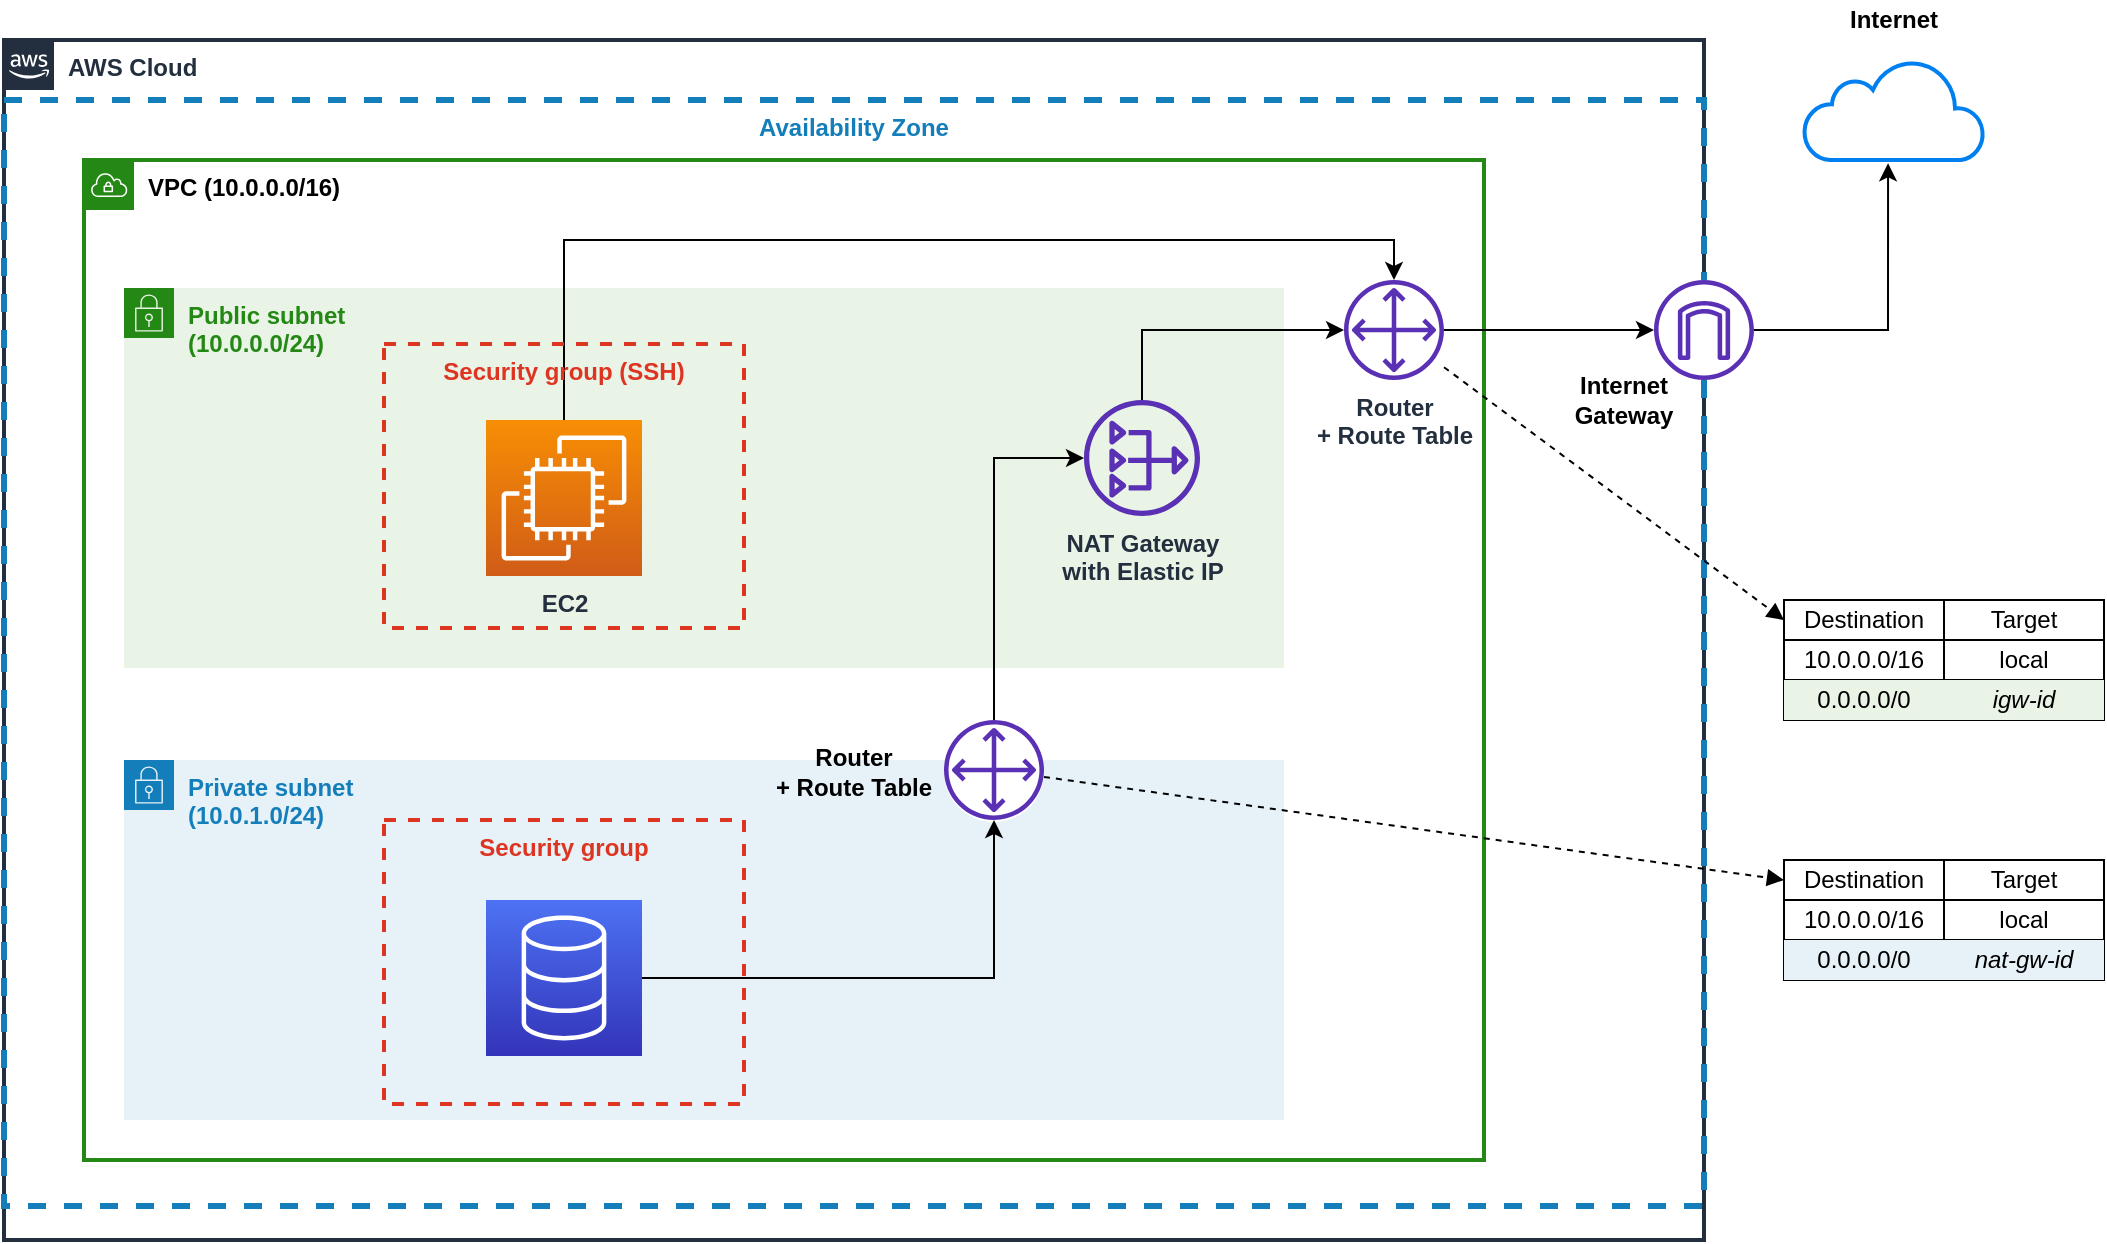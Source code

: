 <mxfile version="14.1.8" type="device"><diagram id="4D0uNt5-6QLpgudtHWD4" name="Page-1"><mxGraphModel dx="1422" dy="822" grid="1" gridSize="10" guides="1" tooltips="1" connect="1" arrows="1" fold="1" page="1" pageScale="1" pageWidth="1169" pageHeight="827" math="0" shadow="0"><root><mxCell id="0"/><mxCell id="1" parent="0"/><mxCell id="k_DIHOhwRYVe0rz_QL8n-1" value="&lt;b&gt;AWS Cloud&lt;/b&gt;" style="points=[[0,0],[0.25,0],[0.5,0],[0.75,0],[1,0],[1,0.25],[1,0.5],[1,0.75],[1,1],[0.75,1],[0.5,1],[0.25,1],[0,1],[0,0.75],[0,0.5],[0,0.25]];outlineConnect=0;gradientColor=none;html=1;whiteSpace=wrap;fontSize=12;fontStyle=0;shape=mxgraph.aws4.group;grIcon=mxgraph.aws4.group_aws_cloud_alt;strokeColor=#232F3E;fillColor=none;verticalAlign=top;align=left;spacingLeft=30;fontColor=#232F3E;dashed=0;strokeWidth=2;" vertex="1" parent="1"><mxGeometry x="50" y="120" width="850" height="600" as="geometry"/></mxCell><mxCell id="k_DIHOhwRYVe0rz_QL8n-7" value="Availability Zone" style="fillColor=none;strokeColor=#147EBA;verticalAlign=top;fontStyle=1;fontColor=#147EBA;strokeWidth=3;dashed=1;" vertex="1" parent="1"><mxGeometry x="50" y="150" width="850" height="553" as="geometry"/></mxCell><mxCell id="k_DIHOhwRYVe0rz_QL8n-2" value="&lt;b&gt;&lt;font color=&quot;#000000&quot;&gt;VPC (10.0.0.0/16)&lt;/font&gt;&lt;/b&gt;" style="points=[[0,0],[0.25,0],[0.5,0],[0.75,0],[1,0],[1,0.25],[1,0.5],[1,0.75],[1,1],[0.75,1],[0.5,1],[0.25,1],[0,1],[0,0.75],[0,0.5],[0,0.25]];outlineConnect=0;gradientColor=none;html=1;whiteSpace=wrap;fontSize=12;fontStyle=0;shape=mxgraph.aws4.group;grIcon=mxgraph.aws4.group_vpc;strokeColor=#248814;fillColor=none;verticalAlign=top;align=left;spacingLeft=30;fontColor=#AAB7B8;dashed=0;strokeWidth=2;" vertex="1" parent="1"><mxGeometry x="90" y="180" width="700" height="500" as="geometry"/></mxCell><mxCell id="k_DIHOhwRYVe0rz_QL8n-9" value="&lt;b&gt;Public subnet&lt;br&gt;(10.0.0.0/24)&lt;br&gt;&lt;/b&gt;" style="points=[[0,0],[0.25,0],[0.5,0],[0.75,0],[1,0],[1,0.25],[1,0.5],[1,0.75],[1,1],[0.75,1],[0.5,1],[0.25,1],[0,1],[0,0.75],[0,0.5],[0,0.25]];outlineConnect=0;gradientColor=none;html=1;whiteSpace=wrap;fontSize=12;fontStyle=0;shape=mxgraph.aws4.group;grIcon=mxgraph.aws4.group_security_group;grStroke=0;strokeColor=#248814;fillColor=#E9F3E6;verticalAlign=top;align=left;spacingLeft=30;fontColor=#248814;dashed=0;" vertex="1" parent="1"><mxGeometry x="110" y="244" width="580" height="190" as="geometry"/></mxCell><mxCell id="k_DIHOhwRYVe0rz_QL8n-10" value="&lt;b&gt;Private subnet&lt;br&gt;(10.0.1.0/24)&lt;br&gt;&lt;/b&gt;" style="points=[[0,0],[0.25,0],[0.5,0],[0.75,0],[1,0],[1,0.25],[1,0.5],[1,0.75],[1,1],[0.75,1],[0.5,1],[0.25,1],[0,1],[0,0.75],[0,0.5],[0,0.25]];outlineConnect=0;gradientColor=none;html=1;whiteSpace=wrap;fontSize=12;fontStyle=0;shape=mxgraph.aws4.group;grIcon=mxgraph.aws4.group_security_group;grStroke=0;strokeColor=#147EBA;fillColor=#E6F2F8;verticalAlign=top;align=left;spacingLeft=30;fontColor=#147EBA;dashed=0;" vertex="1" parent="1"><mxGeometry x="110" y="480" width="580" height="180" as="geometry"/></mxCell><mxCell id="k_DIHOhwRYVe0rz_QL8n-33" style="edgeStyle=orthogonalEdgeStyle;rounded=0;orthogonalLoop=1;jettySize=auto;html=1;" edge="1" parent="1" source="k_DIHOhwRYVe0rz_QL8n-31" target="k_DIHOhwRYVe0rz_QL8n-22"><mxGeometry relative="1" as="geometry"><Array as="points"><mxPoint x="330" y="220"/><mxPoint x="745" y="220"/></Array></mxGeometry></mxCell><mxCell id="k_DIHOhwRYVe0rz_QL8n-12" value="Security group (SSH)" style="fillColor=none;strokeColor=#DD3522;verticalAlign=top;fontStyle=1;fontColor=#DD3522;shadow=0;dashed=1;sketch=0;strokeWidth=2;" vertex="1" parent="1"><mxGeometry x="240" y="272" width="180" height="142" as="geometry"/></mxCell><mxCell id="k_DIHOhwRYVe0rz_QL8n-36" style="edgeStyle=orthogonalEdgeStyle;rounded=0;orthogonalLoop=1;jettySize=auto;html=1;" edge="1" parent="1" source="k_DIHOhwRYVe0rz_QL8n-4" target="k_DIHOhwRYVe0rz_QL8n-22"><mxGeometry relative="1" as="geometry"><Array as="points"><mxPoint x="619" y="265"/></Array></mxGeometry></mxCell><mxCell id="k_DIHOhwRYVe0rz_QL8n-4" value="&lt;b&gt;NAT Gateway&lt;br&gt;with Elastic IP&lt;br&gt;&lt;/b&gt;" style="outlineConnect=0;fontColor=#232F3E;gradientColor=none;fillColor=#5A30B5;strokeColor=none;dashed=0;verticalLabelPosition=bottom;verticalAlign=top;align=center;html=1;fontSize=12;fontStyle=0;aspect=fixed;pointerEvents=1;shape=mxgraph.aws4.nat_gateway;" vertex="1" parent="1"><mxGeometry x="590" y="300" width="58" height="58" as="geometry"/></mxCell><mxCell id="k_DIHOhwRYVe0rz_QL8n-13" value="Security group" style="fillColor=none;strokeColor=#DD3522;verticalAlign=top;fontStyle=1;fontColor=#DD3522;shadow=0;dashed=1;sketch=0;strokeWidth=2;" vertex="1" parent="1"><mxGeometry x="240" y="510" width="180" height="142" as="geometry"/></mxCell><mxCell id="k_DIHOhwRYVe0rz_QL8n-19" value="" style="group" vertex="1" connectable="0" parent="1"><mxGeometry x="520" y="460" width="50" height="51" as="geometry"/></mxCell><mxCell id="k_DIHOhwRYVe0rz_QL8n-15" value="" style="ellipse;whiteSpace=wrap;html=1;shadow=0;dashed=1;sketch=0;strokeWidth=1;gradientColor=none;fillColor=#FFFFFF;strokeColor=none;" vertex="1" parent="k_DIHOhwRYVe0rz_QL8n-19"><mxGeometry y="1" width="50" height="50" as="geometry"/></mxCell><mxCell id="k_DIHOhwRYVe0rz_QL8n-17" value="" style="outlineConnect=0;fontColor=#232F3E;fillColor=#5A30B5;strokeColor=none;dashed=0;verticalLabelPosition=bottom;verticalAlign=top;align=center;html=1;fontSize=12;fontStyle=0;aspect=fixed;pointerEvents=1;shape=mxgraph.aws4.customer_gateway;sketch=0;shadow=0;" vertex="1" parent="k_DIHOhwRYVe0rz_QL8n-19"><mxGeometry width="50" height="50" as="geometry"/></mxCell><mxCell id="k_DIHOhwRYVe0rz_QL8n-20" value="" style="group" vertex="1" connectable="0" parent="1"><mxGeometry x="720" y="240" width="50" height="51" as="geometry"/></mxCell><mxCell id="k_DIHOhwRYVe0rz_QL8n-21" value="" style="ellipse;whiteSpace=wrap;html=1;shadow=0;dashed=1;sketch=0;strokeWidth=1;gradientColor=none;fillColor=#FFFFFF;strokeColor=none;" vertex="1" parent="k_DIHOhwRYVe0rz_QL8n-20"><mxGeometry y="1" width="50" height="50" as="geometry"/></mxCell><mxCell id="k_DIHOhwRYVe0rz_QL8n-22" value="&lt;b&gt;Router&lt;br&gt;+ Route Table&lt;/b&gt;" style="outlineConnect=0;fontColor=#232F3E;fillColor=#5A30B5;strokeColor=none;dashed=0;verticalLabelPosition=bottom;verticalAlign=top;align=center;html=1;fontSize=12;fontStyle=0;aspect=fixed;pointerEvents=1;shape=mxgraph.aws4.customer_gateway;sketch=0;shadow=0;" vertex="1" parent="k_DIHOhwRYVe0rz_QL8n-20"><mxGeometry width="50" height="50" as="geometry"/></mxCell><mxCell id="k_DIHOhwRYVe0rz_QL8n-25" value="" style="html=1;verticalLabelPosition=bottom;align=center;labelBackgroundColor=#ffffff;verticalAlign=top;strokeWidth=2;strokeColor=#0080F0;shadow=0;dashed=0;shape=mxgraph.ios7.icons.cloud;sketch=0;fillColor=#FFFFFF;gradientColor=none;" vertex="1" parent="1"><mxGeometry x="950" y="130" width="90" height="50" as="geometry"/></mxCell><mxCell id="k_DIHOhwRYVe0rz_QL8n-30" value="" style="group" vertex="1" connectable="0" parent="1"><mxGeometry x="875" y="240" width="50" height="50" as="geometry"/></mxCell><mxCell id="k_DIHOhwRYVe0rz_QL8n-27" value="" style="ellipse;whiteSpace=wrap;html=1;shadow=0;dashed=1;sketch=0;strokeWidth=1;gradientColor=none;fillColor=#FFFFFF;strokeColor=none;" vertex="1" parent="k_DIHOhwRYVe0rz_QL8n-30"><mxGeometry width="50" height="50" as="geometry"/></mxCell><mxCell id="k_DIHOhwRYVe0rz_QL8n-29" value="" style="outlineConnect=0;fontColor=#232F3E;gradientColor=none;fillColor=#5A30B5;strokeColor=none;dashed=0;verticalLabelPosition=bottom;verticalAlign=top;align=center;html=1;fontSize=12;fontStyle=0;aspect=fixed;pointerEvents=1;shape=mxgraph.aws4.internet_gateway;shadow=0;sketch=0;" vertex="1" parent="k_DIHOhwRYVe0rz_QL8n-30"><mxGeometry width="50" height="50" as="geometry"/></mxCell><mxCell id="k_DIHOhwRYVe0rz_QL8n-31" value="&lt;b&gt;EC2&lt;/b&gt;" style="outlineConnect=0;fontColor=#232F3E;gradientColor=#F78E04;gradientDirection=north;fillColor=#D05C17;strokeColor=#ffffff;dashed=0;verticalLabelPosition=bottom;verticalAlign=top;align=center;html=1;fontSize=12;fontStyle=0;aspect=fixed;shape=mxgraph.aws4.resourceIcon;resIcon=mxgraph.aws4.ec2;shadow=0;sketch=0;" vertex="1" parent="1"><mxGeometry x="291" y="310" width="78" height="78" as="geometry"/></mxCell><mxCell id="k_DIHOhwRYVe0rz_QL8n-34" style="edgeStyle=orthogonalEdgeStyle;rounded=0;orthogonalLoop=1;jettySize=auto;html=1;" edge="1" parent="1" source="k_DIHOhwRYVe0rz_QL8n-32" target="k_DIHOhwRYVe0rz_QL8n-17"><mxGeometry relative="1" as="geometry"/></mxCell><mxCell id="k_DIHOhwRYVe0rz_QL8n-32" value="" style="outlineConnect=0;fontColor=#232F3E;gradientColor=#4D72F3;gradientDirection=north;fillColor=#3334B9;strokeColor=#ffffff;dashed=0;verticalLabelPosition=bottom;verticalAlign=top;align=center;html=1;fontSize=12;fontStyle=0;aspect=fixed;shape=mxgraph.aws4.resourceIcon;resIcon=mxgraph.aws4.database;shadow=0;sketch=0;" vertex="1" parent="1"><mxGeometry x="291" y="550" width="78" height="78" as="geometry"/></mxCell><mxCell id="k_DIHOhwRYVe0rz_QL8n-35" style="edgeStyle=orthogonalEdgeStyle;rounded=0;orthogonalLoop=1;jettySize=auto;html=1;" edge="1" parent="1" source="k_DIHOhwRYVe0rz_QL8n-17" target="k_DIHOhwRYVe0rz_QL8n-4"><mxGeometry relative="1" as="geometry"><Array as="points"><mxPoint x="545" y="329"/></Array></mxGeometry></mxCell><mxCell id="k_DIHOhwRYVe0rz_QL8n-37" style="edgeStyle=orthogonalEdgeStyle;rounded=0;orthogonalLoop=1;jettySize=auto;html=1;" edge="1" parent="1" source="k_DIHOhwRYVe0rz_QL8n-22" target="k_DIHOhwRYVe0rz_QL8n-29"><mxGeometry relative="1" as="geometry"/></mxCell><mxCell id="k_DIHOhwRYVe0rz_QL8n-38" style="edgeStyle=orthogonalEdgeStyle;rounded=0;orthogonalLoop=1;jettySize=auto;html=1;entryX=0.467;entryY=1.033;entryDx=0;entryDy=0;entryPerimeter=0;" edge="1" parent="1" source="k_DIHOhwRYVe0rz_QL8n-29" target="k_DIHOhwRYVe0rz_QL8n-25"><mxGeometry relative="1" as="geometry"/></mxCell><mxCell id="k_DIHOhwRYVe0rz_QL8n-39" value="&lt;b&gt;Router&lt;br&gt;+ Route Table&lt;/b&gt;" style="text;html=1;strokeColor=none;fillColor=none;align=center;verticalAlign=middle;whiteSpace=wrap;rounded=0;shadow=0;dashed=1;sketch=0;" vertex="1" parent="1"><mxGeometry x="425" y="475.5" width="100" height="20" as="geometry"/></mxCell><mxCell id="k_DIHOhwRYVe0rz_QL8n-40" value="&lt;b&gt;Internet &lt;br&gt;Gateway&lt;/b&gt;" style="text;html=1;strokeColor=none;fillColor=none;align=center;verticalAlign=middle;whiteSpace=wrap;rounded=0;shadow=0;dashed=1;sketch=0;" vertex="1" parent="1"><mxGeometry x="810" y="290" width="100" height="20" as="geometry"/></mxCell><mxCell id="k_DIHOhwRYVe0rz_QL8n-41" value="&lt;b&gt;Internet&lt;/b&gt;" style="text;html=1;strokeColor=none;fillColor=none;align=center;verticalAlign=middle;whiteSpace=wrap;rounded=0;shadow=0;dashed=1;sketch=0;" vertex="1" parent="1"><mxGeometry x="945" y="100" width="100" height="20" as="geometry"/></mxCell><mxCell id="k_DIHOhwRYVe0rz_QL8n-42" value="" style="shape=table;html=1;whiteSpace=wrap;startSize=0;container=1;collapsible=0;childLayout=tableLayout;shadow=0;sketch=0;strokeWidth=1;fillColor=#FFFFFF;gradientColor=none;" vertex="1" parent="1"><mxGeometry x="940" y="400" width="160" height="60" as="geometry"/></mxCell><mxCell id="k_DIHOhwRYVe0rz_QL8n-43" value="" style="shape=partialRectangle;html=1;whiteSpace=wrap;collapsible=0;dropTarget=0;pointerEvents=0;fillColor=none;top=0;left=0;bottom=0;right=0;points=[[0,0.5],[1,0.5]];portConstraint=eastwest;" vertex="1" parent="k_DIHOhwRYVe0rz_QL8n-42"><mxGeometry width="160" height="20" as="geometry"/></mxCell><mxCell id="k_DIHOhwRYVe0rz_QL8n-44" value="Destination" style="shape=partialRectangle;html=1;whiteSpace=wrap;connectable=0;fillColor=none;top=0;left=0;bottom=0;right=0;overflow=hidden;" vertex="1" parent="k_DIHOhwRYVe0rz_QL8n-43"><mxGeometry width="80" height="20" as="geometry"/></mxCell><mxCell id="k_DIHOhwRYVe0rz_QL8n-45" value="Target" style="shape=partialRectangle;html=1;whiteSpace=wrap;connectable=0;fillColor=none;top=0;left=0;bottom=0;right=0;overflow=hidden;" vertex="1" parent="k_DIHOhwRYVe0rz_QL8n-43"><mxGeometry x="80" width="80" height="20" as="geometry"/></mxCell><mxCell id="k_DIHOhwRYVe0rz_QL8n-47" value="" style="shape=partialRectangle;html=1;whiteSpace=wrap;collapsible=0;dropTarget=0;pointerEvents=0;fillColor=none;top=0;left=0;bottom=0;right=0;points=[[0,0.5],[1,0.5]];portConstraint=eastwest;" vertex="1" parent="k_DIHOhwRYVe0rz_QL8n-42"><mxGeometry y="20" width="160" height="20" as="geometry"/></mxCell><mxCell id="k_DIHOhwRYVe0rz_QL8n-48" value="10.0.0.0/16" style="shape=partialRectangle;html=1;whiteSpace=wrap;connectable=0;fillColor=none;top=0;left=0;bottom=0;right=0;overflow=hidden;" vertex="1" parent="k_DIHOhwRYVe0rz_QL8n-47"><mxGeometry width="80" height="20" as="geometry"/></mxCell><mxCell id="k_DIHOhwRYVe0rz_QL8n-49" value="local" style="shape=partialRectangle;html=1;whiteSpace=wrap;connectable=0;fillColor=none;top=0;left=0;bottom=0;right=0;overflow=hidden;" vertex="1" parent="k_DIHOhwRYVe0rz_QL8n-47"><mxGeometry x="80" width="80" height="20" as="geometry"/></mxCell><mxCell id="k_DIHOhwRYVe0rz_QL8n-51" value="" style="shape=partialRectangle;html=1;whiteSpace=wrap;collapsible=0;dropTarget=0;pointerEvents=0;fillColor=none;top=0;left=0;bottom=0;right=0;points=[[0,0.5],[1,0.5]];portConstraint=eastwest;" vertex="1" parent="k_DIHOhwRYVe0rz_QL8n-42"><mxGeometry y="40" width="160" height="20" as="geometry"/></mxCell><mxCell id="k_DIHOhwRYVe0rz_QL8n-52" value="0.0.0.0/0" style="shape=partialRectangle;html=1;whiteSpace=wrap;connectable=0;top=0;left=0;bottom=0;right=0;overflow=hidden;fillColor=#E9F3E6;" vertex="1" parent="k_DIHOhwRYVe0rz_QL8n-51"><mxGeometry width="80" height="20" as="geometry"/></mxCell><mxCell id="k_DIHOhwRYVe0rz_QL8n-53" value="&lt;i&gt;igw-id&lt;/i&gt;" style="shape=partialRectangle;html=1;whiteSpace=wrap;connectable=0;top=0;left=0;bottom=0;right=0;overflow=hidden;fillColor=#E9F3E6;" vertex="1" parent="k_DIHOhwRYVe0rz_QL8n-51"><mxGeometry x="80" width="80" height="20" as="geometry"/></mxCell><mxCell id="k_DIHOhwRYVe0rz_QL8n-55" value="" style="shape=table;html=1;whiteSpace=wrap;startSize=0;container=1;collapsible=0;childLayout=tableLayout;shadow=0;sketch=0;strokeWidth=1;fillColor=#FFFFFF;gradientColor=none;" vertex="1" parent="1"><mxGeometry x="940" y="530" width="160" height="60" as="geometry"/></mxCell><mxCell id="k_DIHOhwRYVe0rz_QL8n-56" value="" style="shape=partialRectangle;html=1;whiteSpace=wrap;collapsible=0;dropTarget=0;pointerEvents=0;fillColor=none;top=0;left=0;bottom=0;right=0;points=[[0,0.5],[1,0.5]];portConstraint=eastwest;" vertex="1" parent="k_DIHOhwRYVe0rz_QL8n-55"><mxGeometry width="160" height="20" as="geometry"/></mxCell><mxCell id="k_DIHOhwRYVe0rz_QL8n-57" value="Destination" style="shape=partialRectangle;html=1;whiteSpace=wrap;connectable=0;fillColor=none;top=0;left=0;bottom=0;right=0;overflow=hidden;" vertex="1" parent="k_DIHOhwRYVe0rz_QL8n-56"><mxGeometry width="80" height="20" as="geometry"/></mxCell><mxCell id="k_DIHOhwRYVe0rz_QL8n-58" value="Target" style="shape=partialRectangle;html=1;whiteSpace=wrap;connectable=0;fillColor=none;top=0;left=0;bottom=0;right=0;overflow=hidden;" vertex="1" parent="k_DIHOhwRYVe0rz_QL8n-56"><mxGeometry x="80" width="80" height="20" as="geometry"/></mxCell><mxCell id="k_DIHOhwRYVe0rz_QL8n-59" value="" style="shape=partialRectangle;html=1;whiteSpace=wrap;collapsible=0;dropTarget=0;pointerEvents=0;fillColor=none;top=0;left=0;bottom=0;right=0;points=[[0,0.5],[1,0.5]];portConstraint=eastwest;" vertex="1" parent="k_DIHOhwRYVe0rz_QL8n-55"><mxGeometry y="20" width="160" height="20" as="geometry"/></mxCell><mxCell id="k_DIHOhwRYVe0rz_QL8n-60" value="10.0.0.0/16" style="shape=partialRectangle;html=1;whiteSpace=wrap;connectable=0;fillColor=none;top=0;left=0;bottom=0;right=0;overflow=hidden;" vertex="1" parent="k_DIHOhwRYVe0rz_QL8n-59"><mxGeometry width="80" height="20" as="geometry"/></mxCell><mxCell id="k_DIHOhwRYVe0rz_QL8n-61" value="local" style="shape=partialRectangle;html=1;whiteSpace=wrap;connectable=0;fillColor=none;top=0;left=0;bottom=0;right=0;overflow=hidden;" vertex="1" parent="k_DIHOhwRYVe0rz_QL8n-59"><mxGeometry x="80" width="80" height="20" as="geometry"/></mxCell><mxCell id="k_DIHOhwRYVe0rz_QL8n-62" value="" style="shape=partialRectangle;html=1;whiteSpace=wrap;collapsible=0;dropTarget=0;pointerEvents=0;fillColor=none;top=0;left=0;bottom=0;right=0;points=[[0,0.5],[1,0.5]];portConstraint=eastwest;" vertex="1" parent="k_DIHOhwRYVe0rz_QL8n-55"><mxGeometry y="40" width="160" height="20" as="geometry"/></mxCell><mxCell id="k_DIHOhwRYVe0rz_QL8n-63" value="0.0.0.0/0" style="shape=partialRectangle;html=1;whiteSpace=wrap;connectable=0;top=0;left=0;bottom=0;right=0;overflow=hidden;fillColor=#E6F2F8;" vertex="1" parent="k_DIHOhwRYVe0rz_QL8n-62"><mxGeometry width="80" height="20" as="geometry"/></mxCell><mxCell id="k_DIHOhwRYVe0rz_QL8n-64" value="&lt;i&gt;nat-gw-id&lt;/i&gt;" style="shape=partialRectangle;html=1;whiteSpace=wrap;connectable=0;top=0;left=0;bottom=0;right=0;overflow=hidden;fillColor=#E6F2F8;" vertex="1" parent="k_DIHOhwRYVe0rz_QL8n-62"><mxGeometry x="80" width="80" height="20" as="geometry"/></mxCell><mxCell id="k_DIHOhwRYVe0rz_QL8n-65" value="" style="endArrow=block;html=1;entryX=0;entryY=0.5;entryDx=0;entryDy=0;dashed=1;endFill=1;" edge="1" parent="1" source="k_DIHOhwRYVe0rz_QL8n-17" target="k_DIHOhwRYVe0rz_QL8n-56"><mxGeometry width="50" height="50" relative="1" as="geometry"><mxPoint x="670" y="490" as="sourcePoint"/><mxPoint x="720" y="440" as="targetPoint"/></mxGeometry></mxCell><mxCell id="k_DIHOhwRYVe0rz_QL8n-66" value="" style="endArrow=block;html=1;dashed=1;endFill=1;entryX=0;entryY=0.5;entryDx=0;entryDy=0;" edge="1" parent="1" source="k_DIHOhwRYVe0rz_QL8n-22" target="k_DIHOhwRYVe0rz_QL8n-43"><mxGeometry width="50" height="50" relative="1" as="geometry"><mxPoint x="580" y="498.481" as="sourcePoint"/><mxPoint x="930" y="410" as="targetPoint"/></mxGeometry></mxCell></root></mxGraphModel></diagram></mxfile>